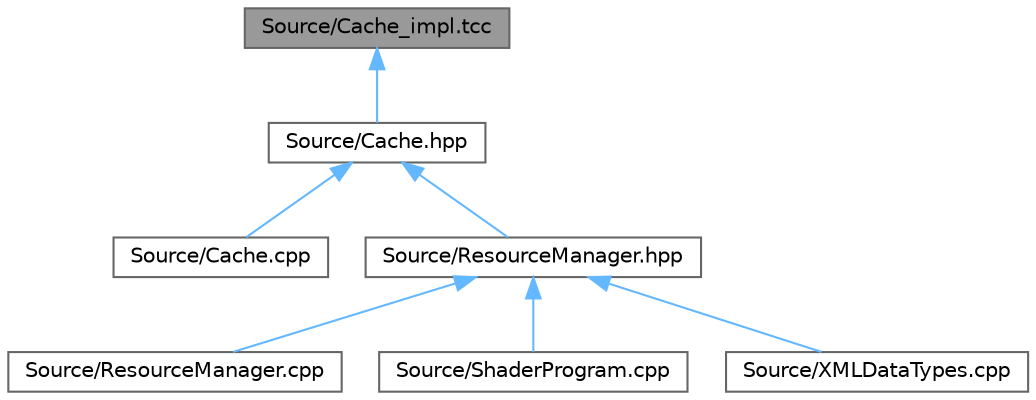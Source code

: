 digraph "Source/Cache_impl.tcc"
{
 // INTERACTIVE_SVG=YES
 // LATEX_PDF_SIZE
  bgcolor="transparent";
  edge [fontname=Helvetica,fontsize=10,labelfontname=Helvetica,labelfontsize=10];
  node [fontname=Helvetica,fontsize=10,shape=box,height=0.2,width=0.4];
  Node1 [label="Source/Cache_impl.tcc",height=0.2,width=0.4,color="gray40", fillcolor="grey60", style="filled", fontcolor="black",tooltip=" "];
  Node1 -> Node2 [dir="back",color="steelblue1",style="solid"];
  Node2 [label="Source/Cache.hpp",height=0.2,width=0.4,color="grey40", fillcolor="white", style="filled",URL="$_cache_8hpp.html",tooltip=" "];
  Node2 -> Node3 [dir="back",color="steelblue1",style="solid"];
  Node3 [label="Source/Cache.cpp",height=0.2,width=0.4,color="grey40", fillcolor="white", style="filled",URL="$_cache_8cpp.html",tooltip=" "];
  Node2 -> Node4 [dir="back",color="steelblue1",style="solid"];
  Node4 [label="Source/ResourceManager.hpp",height=0.2,width=0.4,color="grey40", fillcolor="white", style="filled",URL="$_resource_manager_8hpp.html",tooltip=" "];
  Node4 -> Node5 [dir="back",color="steelblue1",style="solid"];
  Node5 [label="Source/ResourceManager.cpp",height=0.2,width=0.4,color="grey40", fillcolor="white", style="filled",URL="$_resource_manager_8cpp.html",tooltip=" "];
  Node4 -> Node6 [dir="back",color="steelblue1",style="solid"];
  Node6 [label="Source/ShaderProgram.cpp",height=0.2,width=0.4,color="grey40", fillcolor="white", style="filled",URL="$_shader_program_8cpp.html",tooltip=" "];
  Node4 -> Node7 [dir="back",color="steelblue1",style="solid"];
  Node7 [label="Source/XMLDataTypes.cpp",height=0.2,width=0.4,color="grey40", fillcolor="white", style="filled",URL="$_x_m_l_data_types_8cpp.html",tooltip=" "];
}
